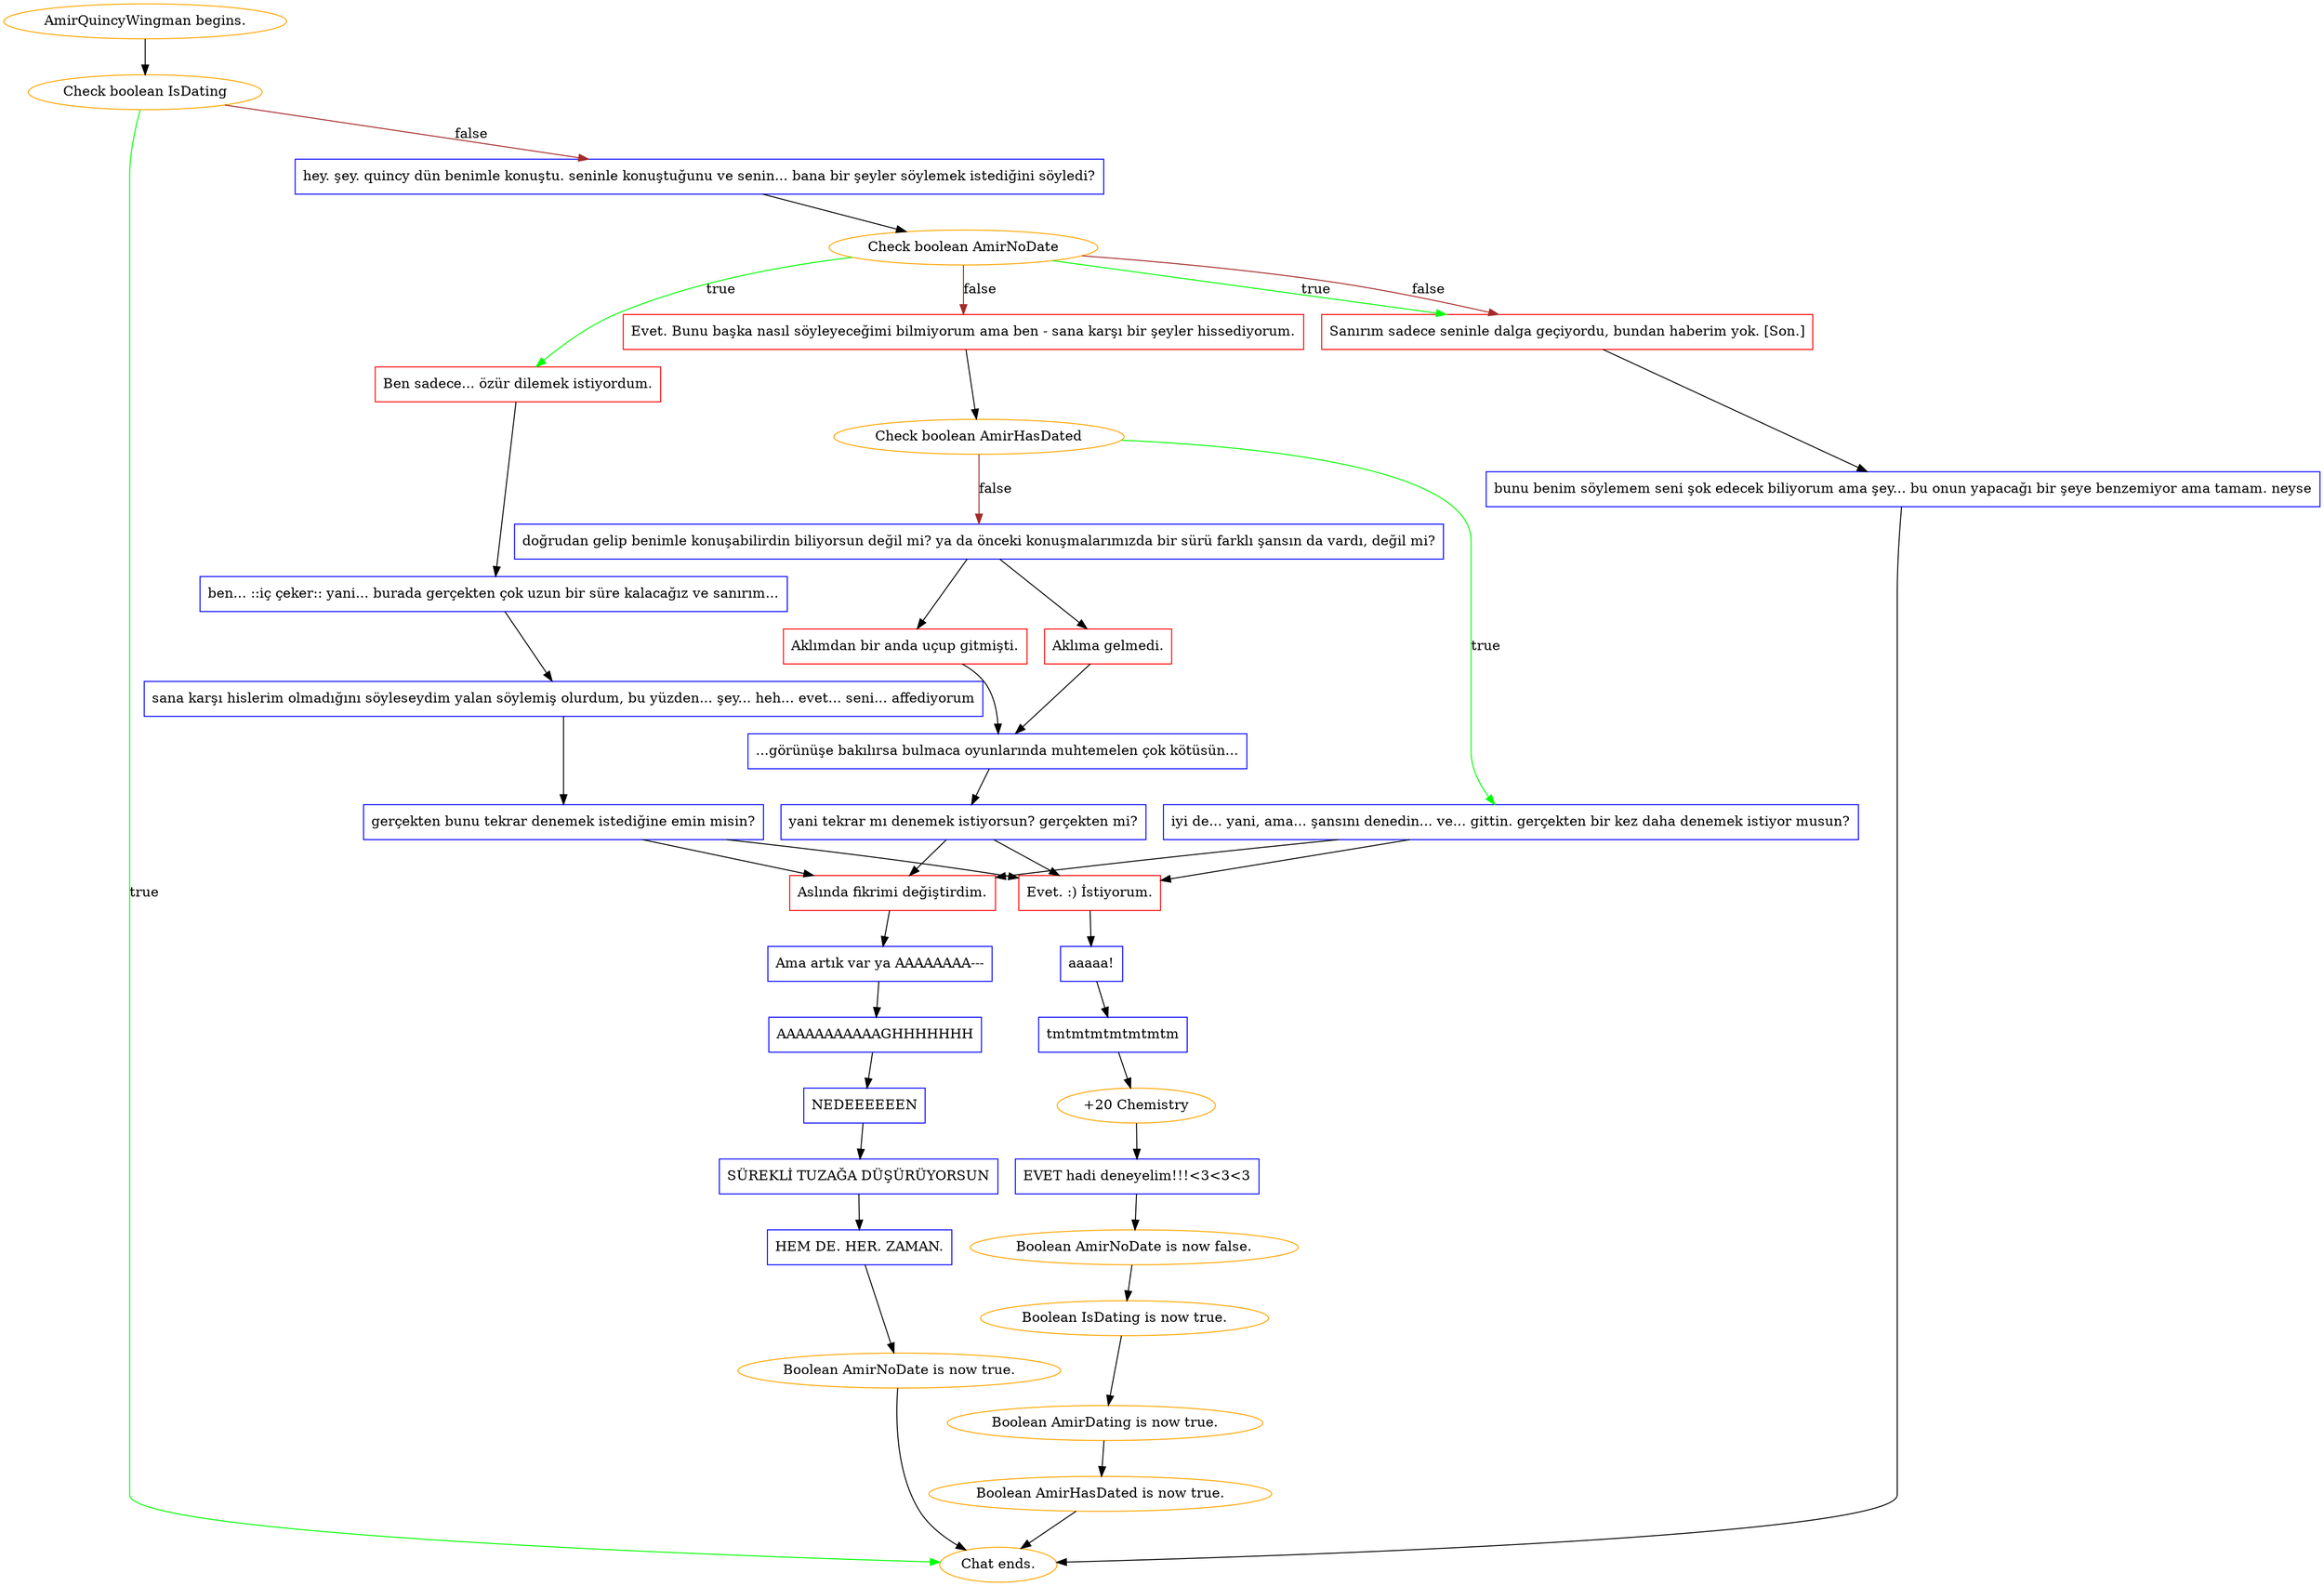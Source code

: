 digraph {
	"AmirQuincyWingman begins." [color=orange];
		"AmirQuincyWingman begins." -> j724089190;
	j724089190 [label="Check boolean IsDating",color=orange];
		j724089190 -> "Chat ends." [label=true,color=green];
		j724089190 -> j632693836 [label=false,color=brown];
	"Chat ends." [color=orange];
	j632693836 [label="hey. şey. quincy dün benimle konuştu. seninle konuştuğunu ve senin... bana bir şeyler söylemek istediğini söyledi?",shape=box,color=blue];
		j632693836 -> j1713116651;
	j1713116651 [label="Check boolean AmirNoDate",color=orange];
		j1713116651 -> j3337367378 [label=true,color=green];
		j1713116651 -> j2871717779 [label=true,color=green];
		j1713116651 -> j163553299 [label=false,color=brown];
		j1713116651 -> j2871717779 [label=false,color=brown];
	j3337367378 [label="Ben sadece... özür dilemek istiyordum.",shape=box,color=red];
		j3337367378 -> j4276545637;
	j2871717779 [label="Sanırım sadece seninle dalga geçiyordu, bundan haberim yok. [Son.]",shape=box,color=red];
		j2871717779 -> j255154261;
	j163553299 [label="Evet. Bunu başka nasıl söyleyeceğimi bilmiyorum ama ben - sana karşı bir şeyler hissediyorum.",shape=box,color=red];
		j163553299 -> j3450431594;
	j4276545637 [label="ben... ::iç çeker:: yani... burada gerçekten çok uzun bir süre kalacağız ve sanırım...",shape=box,color=blue];
		j4276545637 -> j3846855176;
	j255154261 [label="bunu benim söylemem seni şok edecek biliyorum ama şey... bu onun yapacağı bir şeye benzemiyor ama tamam. neyse",shape=box,color=blue];
		j255154261 -> "Chat ends.";
	j3450431594 [label="Check boolean AmirHasDated",color=orange];
		j3450431594 -> j3805265953 [label=true,color=green];
		j3450431594 -> j3527375516 [label=false,color=brown];
	j3846855176 [label="sana karşı hislerim olmadığını söyleseydim yalan söylemiş olurdum, bu yüzden... şey... heh... evet... seni... affediyorum",shape=box,color=blue];
		j3846855176 -> j3251918066;
	j3805265953 [label="iyi de... yani, ama... şansını denedin... ve... gittin. gerçekten bir kez daha denemek istiyor musun?",shape=box,color=blue];
		j3805265953 -> j841693691;
		j3805265953 -> j3167184559;
	j3527375516 [label="doğrudan gelip benimle konuşabilirdin biliyorsun değil mi? ya da önceki konuşmalarımızda bir sürü farklı şansın da vardı, değil mi?",shape=box,color=blue];
		j3527375516 -> j4016323200;
		j3527375516 -> j2700283247;
	j3251918066 [label="gerçekten bunu tekrar denemek istediğine emin misin?",shape=box,color=blue];
		j3251918066 -> j841693691;
		j3251918066 -> j3167184559;
	j841693691 [label="Evet. :) İstiyorum.",shape=box,color=red];
		j841693691 -> j372186601;
	j3167184559 [label="Aslında fikrimi değiştirdim.",shape=box,color=red];
		j3167184559 -> j2185855857;
	j4016323200 [label="Aklıma gelmedi.",shape=box,color=red];
		j4016323200 -> j944871399;
	j2700283247 [label="Aklımdan bir anda uçup gitmişti.",shape=box,color=red];
		j2700283247 -> j944871399;
	j372186601 [label="aaaaa!",shape=box,color=blue];
		j372186601 -> j862694344;
	j2185855857 [label="Ama artık var ya AAAAAAAA---",shape=box,color=blue];
		j2185855857 -> j356072997;
	j944871399 [label="...görünüşe bakılırsa bulmaca oyunlarında muhtemelen çok kötüsün...",shape=box,color=blue];
		j944871399 -> j4066724410;
	j862694344 [label="tmtmtmtmtmtmtm",shape=box,color=blue];
		j862694344 -> j1593559486;
	j356072997 [label="AAAAAAAAAAAGHHHHHHH",shape=box,color=blue];
		j356072997 -> j1126213944;
	j4066724410 [label="yani tekrar mı denemek istiyorsun? gerçekten mi?",shape=box,color=blue];
		j4066724410 -> j841693691;
		j4066724410 -> j3167184559;
	j1593559486 [label="+20 Chemistry",color=orange];
		j1593559486 -> j3403100613;
	j1126213944 [label="NEDEEEEEEN",shape=box,color=blue];
		j1126213944 -> j2662218006;
	j3403100613 [label="EVET hadi deneyelim!!!<3<3<3",shape=box,color=blue];
		j3403100613 -> j1208662821;
	j2662218006 [label="SÜREKLİ TUZAĞA DÜŞÜRÜYORSUN",shape=box,color=blue];
		j2662218006 -> j3222109164;
	j1208662821 [label="Boolean AmirNoDate is now false.",color=orange];
		j1208662821 -> j218661509;
	j3222109164 [label="HEM DE. HER. ZAMAN.",shape=box,color=blue];
		j3222109164 -> j1438323710;
	j218661509 [label="Boolean IsDating is now true.",color=orange];
		j218661509 -> j2815014746;
	j1438323710 [label="Boolean AmirNoDate is now true.",color=orange];
		j1438323710 -> "Chat ends.";
	j2815014746 [label="Boolean AmirDating is now true.",color=orange];
		j2815014746 -> j912964709;
	j912964709 [label="Boolean AmirHasDated is now true.",color=orange];
		j912964709 -> "Chat ends.";
}